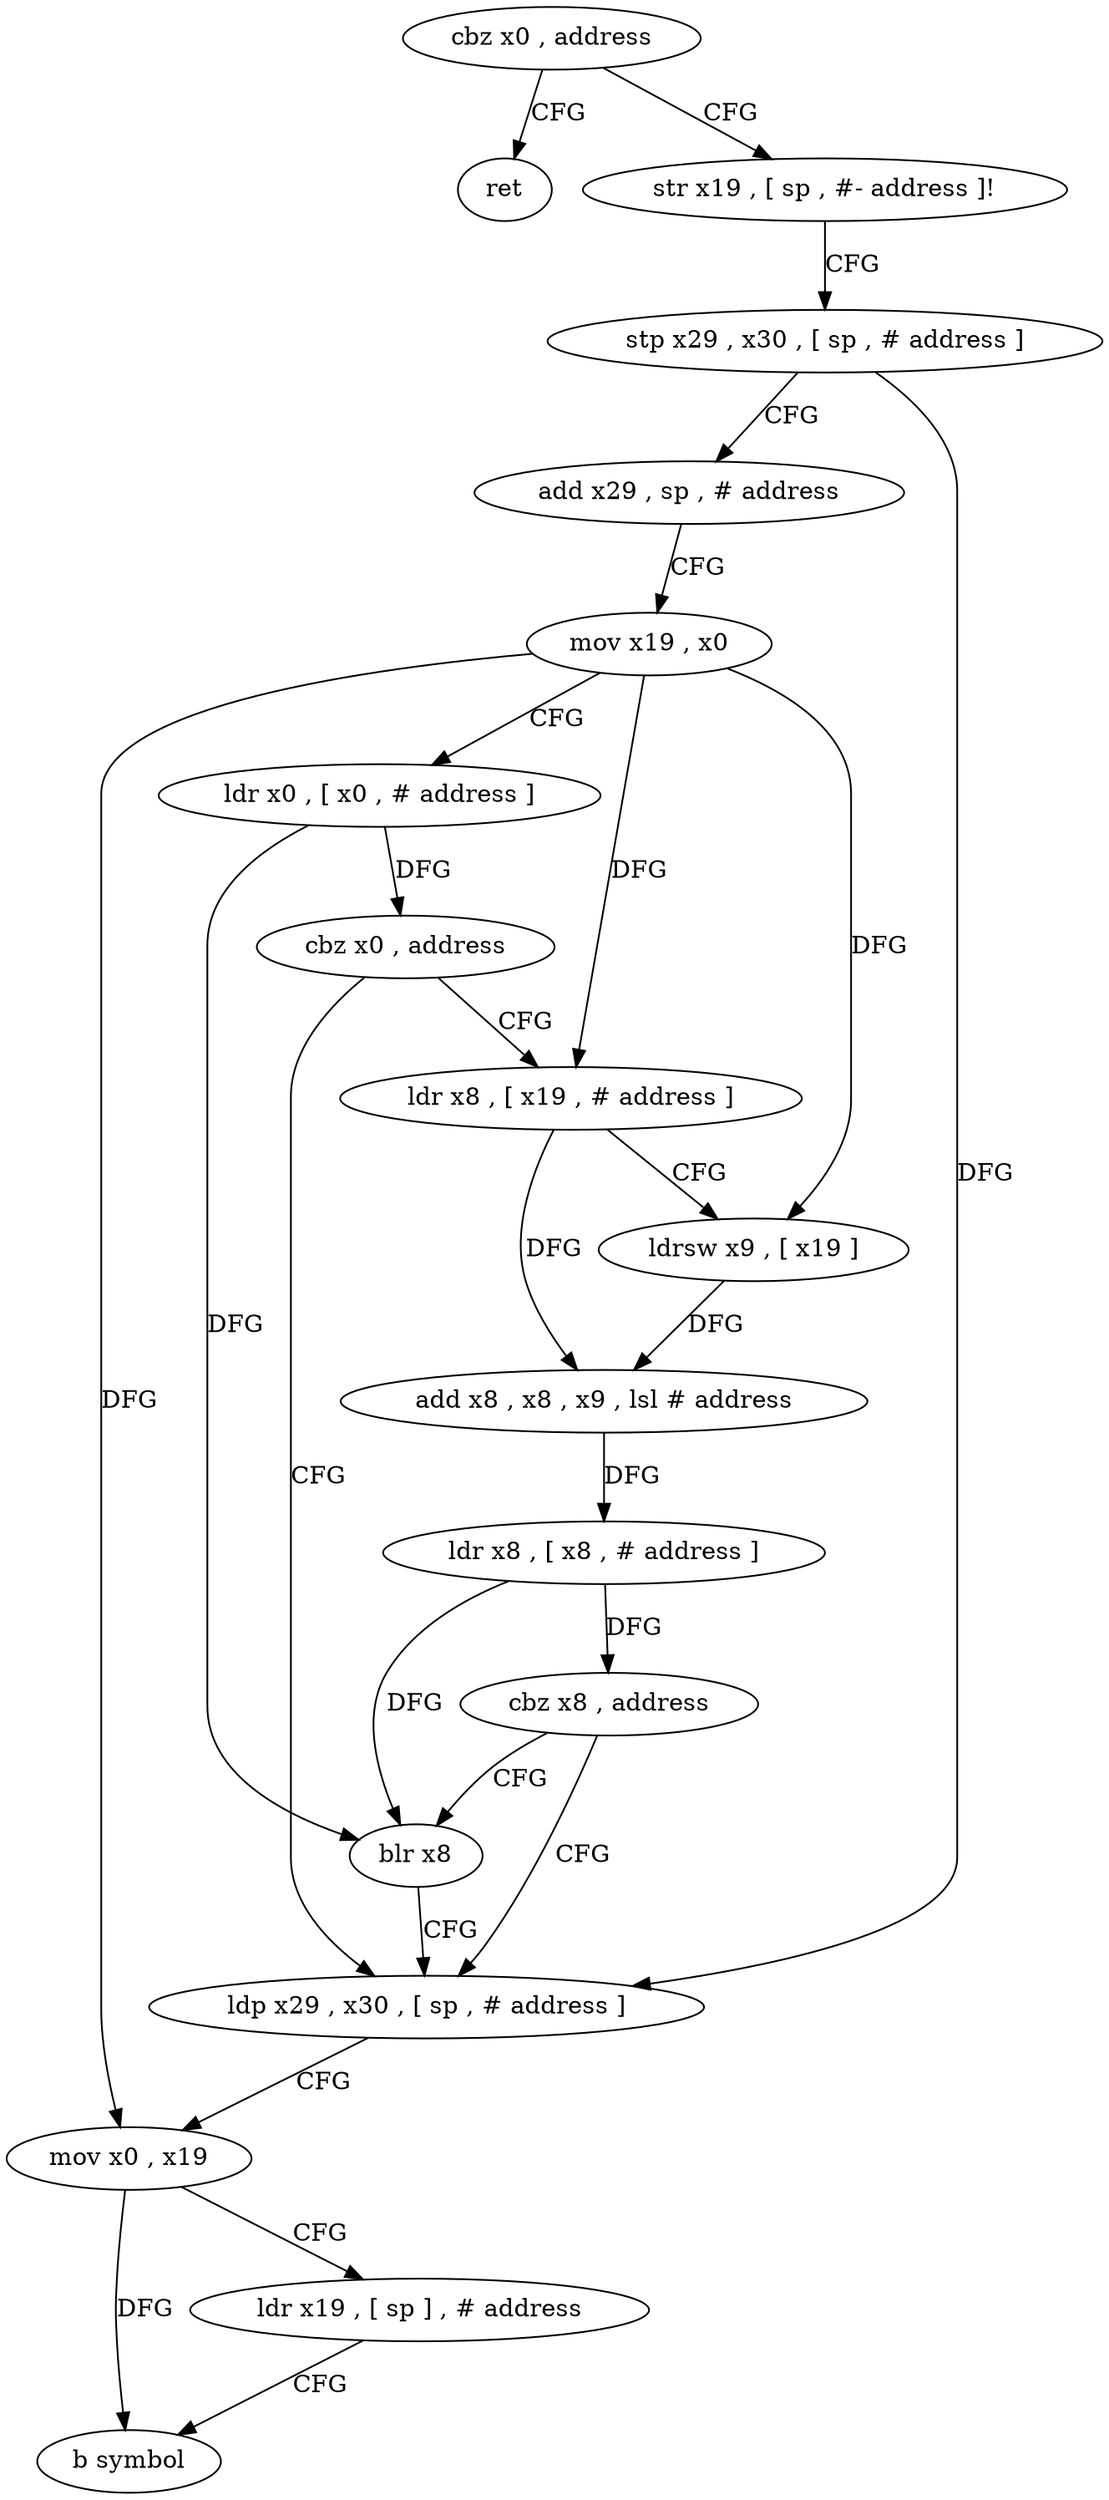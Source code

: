 digraph "func" {
"71660" [label = "cbz x0 , address" ]
"71728" [label = "ret" ]
"71664" [label = "str x19 , [ sp , #- address ]!" ]
"71668" [label = "stp x29 , x30 , [ sp , # address ]" ]
"71672" [label = "add x29 , sp , # address" ]
"71676" [label = "mov x19 , x0" ]
"71680" [label = "ldr x0 , [ x0 , # address ]" ]
"71684" [label = "cbz x0 , address" ]
"71712" [label = "ldp x29 , x30 , [ sp , # address ]" ]
"71688" [label = "ldr x8 , [ x19 , # address ]" ]
"71716" [label = "mov x0 , x19" ]
"71720" [label = "ldr x19 , [ sp ] , # address" ]
"71724" [label = "b symbol" ]
"71692" [label = "ldrsw x9 , [ x19 ]" ]
"71696" [label = "add x8 , x8 , x9 , lsl # address" ]
"71700" [label = "ldr x8 , [ x8 , # address ]" ]
"71704" [label = "cbz x8 , address" ]
"71708" [label = "blr x8" ]
"71660" -> "71728" [ label = "CFG" ]
"71660" -> "71664" [ label = "CFG" ]
"71664" -> "71668" [ label = "CFG" ]
"71668" -> "71672" [ label = "CFG" ]
"71668" -> "71712" [ label = "DFG" ]
"71672" -> "71676" [ label = "CFG" ]
"71676" -> "71680" [ label = "CFG" ]
"71676" -> "71716" [ label = "DFG" ]
"71676" -> "71688" [ label = "DFG" ]
"71676" -> "71692" [ label = "DFG" ]
"71680" -> "71684" [ label = "DFG" ]
"71680" -> "71708" [ label = "DFG" ]
"71684" -> "71712" [ label = "CFG" ]
"71684" -> "71688" [ label = "CFG" ]
"71712" -> "71716" [ label = "CFG" ]
"71688" -> "71692" [ label = "CFG" ]
"71688" -> "71696" [ label = "DFG" ]
"71716" -> "71720" [ label = "CFG" ]
"71716" -> "71724" [ label = "DFG" ]
"71720" -> "71724" [ label = "CFG" ]
"71692" -> "71696" [ label = "DFG" ]
"71696" -> "71700" [ label = "DFG" ]
"71700" -> "71704" [ label = "DFG" ]
"71700" -> "71708" [ label = "DFG" ]
"71704" -> "71712" [ label = "CFG" ]
"71704" -> "71708" [ label = "CFG" ]
"71708" -> "71712" [ label = "CFG" ]
}
